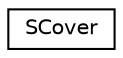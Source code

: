 digraph "Graphical Class Hierarchy"
{
  edge [fontname="Helvetica",fontsize="10",labelfontname="Helvetica",labelfontsize="10"];
  node [fontname="Helvetica",fontsize="10",shape=record];
  rankdir="LR";
  Node1 [label="SCover",height=0.2,width=0.4,color="black", fillcolor="white", style="filled",URL="$struct_s_cover.html"];
}
